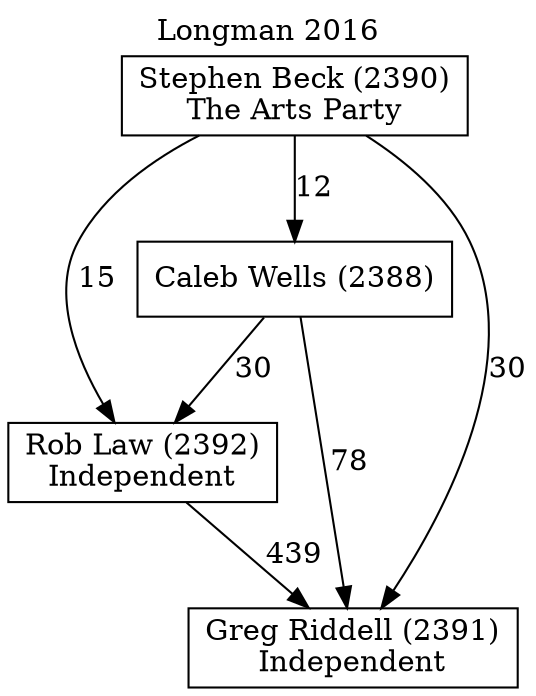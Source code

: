// House preference flow
digraph "Greg Riddell (2391)_Longman_2016" {
	graph [label="Longman 2016" labelloc=t mclimit=10]
	node [shape=box]
	"Rob Law (2392)" [label="Rob Law (2392)
Independent"]
	"Caleb Wells (2388)" [label="Caleb Wells (2388)
"]
	"Greg Riddell (2391)" [label="Greg Riddell (2391)
Independent"]
	"Stephen Beck (2390)" [label="Stephen Beck (2390)
The Arts Party"]
	"Caleb Wells (2388)" -> "Rob Law (2392)" [label=30]
	"Stephen Beck (2390)" -> "Rob Law (2392)" [label=15]
	"Stephen Beck (2390)" -> "Caleb Wells (2388)" [label=12]
	"Caleb Wells (2388)" -> "Greg Riddell (2391)" [label=78]
	"Stephen Beck (2390)" -> "Greg Riddell (2391)" [label=30]
	"Rob Law (2392)" -> "Greg Riddell (2391)" [label=439]
}

